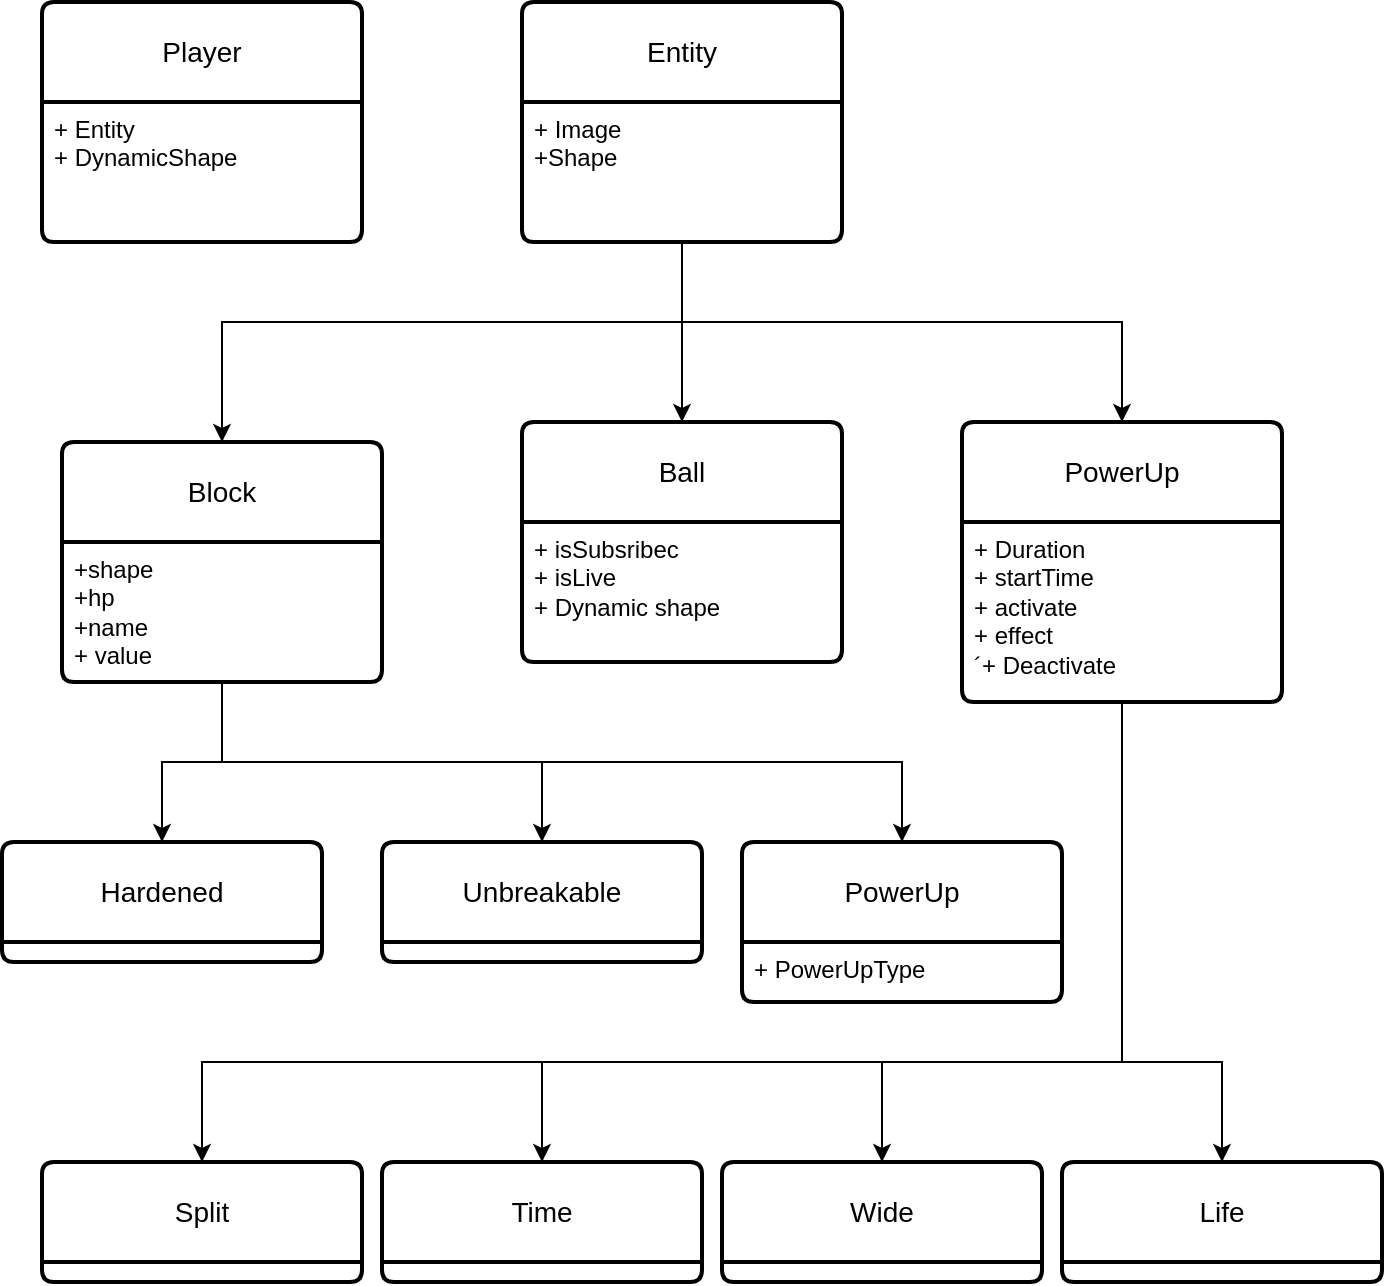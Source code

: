<mxfile version="21.2.3" type="github">
  <diagram id="R2lEEEUBdFMjLlhIrx00" name="Page-1">
    <mxGraphModel dx="1990" dy="960" grid="1" gridSize="10" guides="1" tooltips="1" connect="1" arrows="1" fold="1" page="1" pageScale="1" pageWidth="850" pageHeight="1100" math="0" shadow="0" extFonts="Permanent Marker^https://fonts.googleapis.com/css?family=Permanent+Marker">
      <root>
        <mxCell id="0" />
        <mxCell id="1" parent="0" />
        <mxCell id="cdEGZ-7qNYIHhvi8kMoW-1" value="Entity" style="swimlane;childLayout=stackLayout;horizontal=1;startSize=50;horizontalStack=0;rounded=1;fontSize=14;fontStyle=0;strokeWidth=2;resizeParent=0;resizeLast=1;shadow=0;dashed=0;align=center;arcSize=4;whiteSpace=wrap;html=1;" parent="1" vertex="1">
          <mxGeometry x="570" y="10" width="160" height="120" as="geometry" />
        </mxCell>
        <mxCell id="cdEGZ-7qNYIHhvi8kMoW-2" value="+ Image&lt;br&gt;+Shape" style="align=left;strokeColor=none;fillColor=none;spacingLeft=4;fontSize=12;verticalAlign=top;resizable=0;rotatable=0;part=1;html=1;" parent="cdEGZ-7qNYIHhvi8kMoW-1" vertex="1">
          <mxGeometry y="50" width="160" height="70" as="geometry" />
        </mxCell>
        <mxCell id="cdEGZ-7qNYIHhvi8kMoW-4" value="Player" style="swimlane;childLayout=stackLayout;horizontal=1;startSize=50;horizontalStack=0;rounded=1;fontSize=14;fontStyle=0;strokeWidth=2;resizeParent=0;resizeLast=1;shadow=0;dashed=0;align=center;arcSize=4;whiteSpace=wrap;html=1;" parent="1" vertex="1">
          <mxGeometry x="330" y="10" width="160" height="120" as="geometry" />
        </mxCell>
        <mxCell id="cdEGZ-7qNYIHhvi8kMoW-5" value="+ Entity&lt;br&gt;+ DynamicShape" style="align=left;strokeColor=none;fillColor=none;spacingLeft=4;fontSize=12;verticalAlign=top;resizable=0;rotatable=0;part=1;html=1;" parent="cdEGZ-7qNYIHhvi8kMoW-4" vertex="1">
          <mxGeometry y="50" width="160" height="70" as="geometry" />
        </mxCell>
        <mxCell id="cdEGZ-7qNYIHhvi8kMoW-6" value="Block" style="swimlane;childLayout=stackLayout;horizontal=1;startSize=50;horizontalStack=0;rounded=1;fontSize=14;fontStyle=0;strokeWidth=2;resizeParent=0;resizeLast=1;shadow=0;dashed=0;align=center;arcSize=4;whiteSpace=wrap;html=1;" parent="1" vertex="1">
          <mxGeometry x="340" y="230" width="160" height="120" as="geometry" />
        </mxCell>
        <mxCell id="cdEGZ-7qNYIHhvi8kMoW-7" value="+shape&lt;br&gt;+hp&lt;br&gt;+name&lt;br&gt;+ value" style="align=left;strokeColor=none;fillColor=none;spacingLeft=4;fontSize=12;verticalAlign=top;resizable=0;rotatable=0;part=1;html=1;" parent="cdEGZ-7qNYIHhvi8kMoW-6" vertex="1">
          <mxGeometry y="50" width="160" height="70" as="geometry" />
        </mxCell>
        <mxCell id="cdEGZ-7qNYIHhvi8kMoW-8" value="Ball" style="swimlane;childLayout=stackLayout;horizontal=1;startSize=50;horizontalStack=0;rounded=1;fontSize=14;fontStyle=0;strokeWidth=2;resizeParent=0;resizeLast=1;shadow=0;dashed=0;align=center;arcSize=4;whiteSpace=wrap;html=1;" parent="1" vertex="1">
          <mxGeometry x="570" y="220" width="160" height="120" as="geometry" />
        </mxCell>
        <mxCell id="cdEGZ-7qNYIHhvi8kMoW-9" value="+ isSubsribec&lt;br&gt;+ isLive&lt;br&gt;+ Dynamic shape" style="align=left;strokeColor=none;fillColor=none;spacingLeft=4;fontSize=12;verticalAlign=top;resizable=0;rotatable=0;part=1;html=1;" parent="cdEGZ-7qNYIHhvi8kMoW-8" vertex="1">
          <mxGeometry y="50" width="160" height="70" as="geometry" />
        </mxCell>
        <mxCell id="cdEGZ-7qNYIHhvi8kMoW-10" value="PowerUp" style="swimlane;childLayout=stackLayout;horizontal=1;startSize=50;horizontalStack=0;rounded=1;fontSize=14;fontStyle=0;strokeWidth=2;resizeParent=0;resizeLast=1;shadow=0;dashed=0;align=center;arcSize=4;whiteSpace=wrap;html=1;" parent="1" vertex="1">
          <mxGeometry x="790" y="220" width="160" height="140" as="geometry" />
        </mxCell>
        <mxCell id="cdEGZ-7qNYIHhvi8kMoW-11" value="+ Duration&lt;br&gt;+ startTime&lt;br&gt;+ activate&lt;br&gt;+ effect&lt;br&gt;´+ Deactivate" style="align=left;strokeColor=none;fillColor=none;spacingLeft=4;fontSize=12;verticalAlign=top;resizable=0;rotatable=0;part=1;html=1;" parent="cdEGZ-7qNYIHhvi8kMoW-10" vertex="1">
          <mxGeometry y="50" width="160" height="90" as="geometry" />
        </mxCell>
        <mxCell id="cdEGZ-7qNYIHhvi8kMoW-14" style="edgeStyle=orthogonalEdgeStyle;rounded=0;orthogonalLoop=1;jettySize=auto;html=1;" parent="1" source="cdEGZ-7qNYIHhvi8kMoW-2" target="cdEGZ-7qNYIHhvi8kMoW-6" edge="1">
          <mxGeometry relative="1" as="geometry">
            <Array as="points">
              <mxPoint x="650" y="170" />
              <mxPoint x="420" y="170" />
            </Array>
          </mxGeometry>
        </mxCell>
        <mxCell id="cdEGZ-7qNYIHhvi8kMoW-15" style="edgeStyle=orthogonalEdgeStyle;rounded=0;orthogonalLoop=1;jettySize=auto;html=1;" parent="1" source="cdEGZ-7qNYIHhvi8kMoW-2" target="cdEGZ-7qNYIHhvi8kMoW-8" edge="1">
          <mxGeometry relative="1" as="geometry">
            <Array as="points">
              <mxPoint x="650" y="190" />
              <mxPoint x="650" y="190" />
            </Array>
          </mxGeometry>
        </mxCell>
        <mxCell id="cdEGZ-7qNYIHhvi8kMoW-16" style="edgeStyle=orthogonalEdgeStyle;rounded=0;orthogonalLoop=1;jettySize=auto;html=1;entryX=0.5;entryY=0;entryDx=0;entryDy=0;" parent="1" source="cdEGZ-7qNYIHhvi8kMoW-2" target="cdEGZ-7qNYIHhvi8kMoW-10" edge="1">
          <mxGeometry relative="1" as="geometry">
            <Array as="points">
              <mxPoint x="650" y="170" />
              <mxPoint x="870" y="170" />
            </Array>
          </mxGeometry>
        </mxCell>
        <mxCell id="cdEGZ-7qNYIHhvi8kMoW-18" value="Hardened" style="swimlane;childLayout=stackLayout;horizontal=1;startSize=50;horizontalStack=0;rounded=1;fontSize=14;fontStyle=0;strokeWidth=2;resizeParent=0;resizeLast=1;shadow=0;dashed=0;align=center;arcSize=4;whiteSpace=wrap;html=1;" parent="1" vertex="1">
          <mxGeometry x="310" y="430" width="160" height="60" as="geometry" />
        </mxCell>
        <mxCell id="cdEGZ-7qNYIHhvi8kMoW-20" value="PowerUp" style="swimlane;childLayout=stackLayout;horizontal=1;startSize=50;horizontalStack=0;rounded=1;fontSize=14;fontStyle=0;strokeWidth=2;resizeParent=0;resizeLast=1;shadow=0;dashed=0;align=center;arcSize=4;whiteSpace=wrap;html=1;" parent="1" vertex="1">
          <mxGeometry x="680" y="430" width="160" height="80" as="geometry" />
        </mxCell>
        <mxCell id="cdEGZ-7qNYIHhvi8kMoW-21" value="+ PowerUpType" style="align=left;strokeColor=none;fillColor=none;spacingLeft=4;fontSize=12;verticalAlign=top;resizable=0;rotatable=0;part=1;html=1;" parent="cdEGZ-7qNYIHhvi8kMoW-20" vertex="1">
          <mxGeometry y="50" width="160" height="30" as="geometry" />
        </mxCell>
        <mxCell id="cdEGZ-7qNYIHhvi8kMoW-22" value="Unbreakable" style="swimlane;childLayout=stackLayout;horizontal=1;startSize=50;horizontalStack=0;rounded=1;fontSize=14;fontStyle=0;strokeWidth=2;resizeParent=0;resizeLast=1;shadow=0;dashed=0;align=center;arcSize=4;whiteSpace=wrap;html=1;" parent="1" vertex="1">
          <mxGeometry x="500" y="430" width="160" height="60" as="geometry" />
        </mxCell>
        <mxCell id="cdEGZ-7qNYIHhvi8kMoW-24" style="edgeStyle=orthogonalEdgeStyle;rounded=0;orthogonalLoop=1;jettySize=auto;html=1;entryX=0.5;entryY=0;entryDx=0;entryDy=0;" parent="1" source="cdEGZ-7qNYIHhvi8kMoW-7" target="cdEGZ-7qNYIHhvi8kMoW-18" edge="1">
          <mxGeometry relative="1" as="geometry">
            <Array as="points">
              <mxPoint x="420" y="390" />
              <mxPoint x="390" y="390" />
            </Array>
          </mxGeometry>
        </mxCell>
        <mxCell id="cdEGZ-7qNYIHhvi8kMoW-25" style="edgeStyle=orthogonalEdgeStyle;rounded=0;orthogonalLoop=1;jettySize=auto;html=1;" parent="1" source="cdEGZ-7qNYIHhvi8kMoW-7" target="cdEGZ-7qNYIHhvi8kMoW-22" edge="1">
          <mxGeometry relative="1" as="geometry" />
        </mxCell>
        <mxCell id="cdEGZ-7qNYIHhvi8kMoW-26" style="edgeStyle=orthogonalEdgeStyle;rounded=0;orthogonalLoop=1;jettySize=auto;html=1;entryX=0.5;entryY=0;entryDx=0;entryDy=0;" parent="1" source="cdEGZ-7qNYIHhvi8kMoW-7" target="cdEGZ-7qNYIHhvi8kMoW-20" edge="1">
          <mxGeometry relative="1" as="geometry">
            <Array as="points">
              <mxPoint x="420" y="390" />
              <mxPoint x="760" y="390" />
            </Array>
          </mxGeometry>
        </mxCell>
        <mxCell id="cdEGZ-7qNYIHhvi8kMoW-27" value="Split" style="swimlane;childLayout=stackLayout;horizontal=1;startSize=50;horizontalStack=0;rounded=1;fontSize=14;fontStyle=0;strokeWidth=2;resizeParent=0;resizeLast=1;shadow=0;dashed=0;align=center;arcSize=4;whiteSpace=wrap;html=1;" parent="1" vertex="1">
          <mxGeometry x="330" y="590" width="160" height="60" as="geometry" />
        </mxCell>
        <mxCell id="cdEGZ-7qNYIHhvi8kMoW-29" value="Wide" style="swimlane;childLayout=stackLayout;horizontal=1;startSize=50;horizontalStack=0;rounded=1;fontSize=14;fontStyle=0;strokeWidth=2;resizeParent=0;resizeLast=1;shadow=0;dashed=0;align=center;arcSize=4;whiteSpace=wrap;html=1;" parent="1" vertex="1">
          <mxGeometry x="670" y="590" width="160" height="60" as="geometry" />
        </mxCell>
        <mxCell id="cdEGZ-7qNYIHhvi8kMoW-31" value="Time" style="swimlane;childLayout=stackLayout;horizontal=1;startSize=50;horizontalStack=0;rounded=1;fontSize=14;fontStyle=0;strokeWidth=2;resizeParent=0;resizeLast=1;shadow=0;dashed=0;align=center;arcSize=4;whiteSpace=wrap;html=1;" parent="1" vertex="1">
          <mxGeometry x="500" y="590" width="160" height="60" as="geometry" />
        </mxCell>
        <mxCell id="cdEGZ-7qNYIHhvi8kMoW-33" style="edgeStyle=orthogonalEdgeStyle;rounded=0;orthogonalLoop=1;jettySize=auto;html=1;entryX=0.5;entryY=0;entryDx=0;entryDy=0;" parent="1" source="cdEGZ-7qNYIHhvi8kMoW-11" target="cdEGZ-7qNYIHhvi8kMoW-31" edge="1">
          <mxGeometry relative="1" as="geometry">
            <Array as="points">
              <mxPoint x="870" y="540" />
              <mxPoint x="580" y="540" />
            </Array>
          </mxGeometry>
        </mxCell>
        <mxCell id="cdEGZ-7qNYIHhvi8kMoW-34" style="edgeStyle=orthogonalEdgeStyle;rounded=0;orthogonalLoop=1;jettySize=auto;html=1;entryX=0.5;entryY=0;entryDx=0;entryDy=0;" parent="1" source="cdEGZ-7qNYIHhvi8kMoW-11" target="cdEGZ-7qNYIHhvi8kMoW-29" edge="1">
          <mxGeometry relative="1" as="geometry">
            <Array as="points">
              <mxPoint x="870" y="540" />
              <mxPoint x="750" y="540" />
            </Array>
          </mxGeometry>
        </mxCell>
        <mxCell id="cdEGZ-7qNYIHhvi8kMoW-35" style="edgeStyle=orthogonalEdgeStyle;rounded=0;orthogonalLoop=1;jettySize=auto;html=1;entryX=0.5;entryY=0;entryDx=0;entryDy=0;" parent="1" source="cdEGZ-7qNYIHhvi8kMoW-11" target="cdEGZ-7qNYIHhvi8kMoW-27" edge="1">
          <mxGeometry relative="1" as="geometry">
            <Array as="points">
              <mxPoint x="870" y="540" />
              <mxPoint x="410" y="540" />
            </Array>
          </mxGeometry>
        </mxCell>
        <mxCell id="cdEGZ-7qNYIHhvi8kMoW-36" value="Life" style="swimlane;childLayout=stackLayout;horizontal=1;startSize=50;horizontalStack=0;rounded=1;fontSize=14;fontStyle=0;strokeWidth=2;resizeParent=0;resizeLast=1;shadow=0;dashed=0;align=center;arcSize=4;whiteSpace=wrap;html=1;" parent="1" vertex="1">
          <mxGeometry x="840" y="590" width="160" height="60" as="geometry" />
        </mxCell>
        <mxCell id="cdEGZ-7qNYIHhvi8kMoW-38" style="edgeStyle=orthogonalEdgeStyle;rounded=0;orthogonalLoop=1;jettySize=auto;html=1;entryX=0.5;entryY=0;entryDx=0;entryDy=0;" parent="1" source="cdEGZ-7qNYIHhvi8kMoW-11" target="cdEGZ-7qNYIHhvi8kMoW-36" edge="1">
          <mxGeometry relative="1" as="geometry">
            <Array as="points">
              <mxPoint x="870" y="540" />
              <mxPoint x="920" y="540" />
            </Array>
          </mxGeometry>
        </mxCell>
      </root>
    </mxGraphModel>
  </diagram>
</mxfile>
